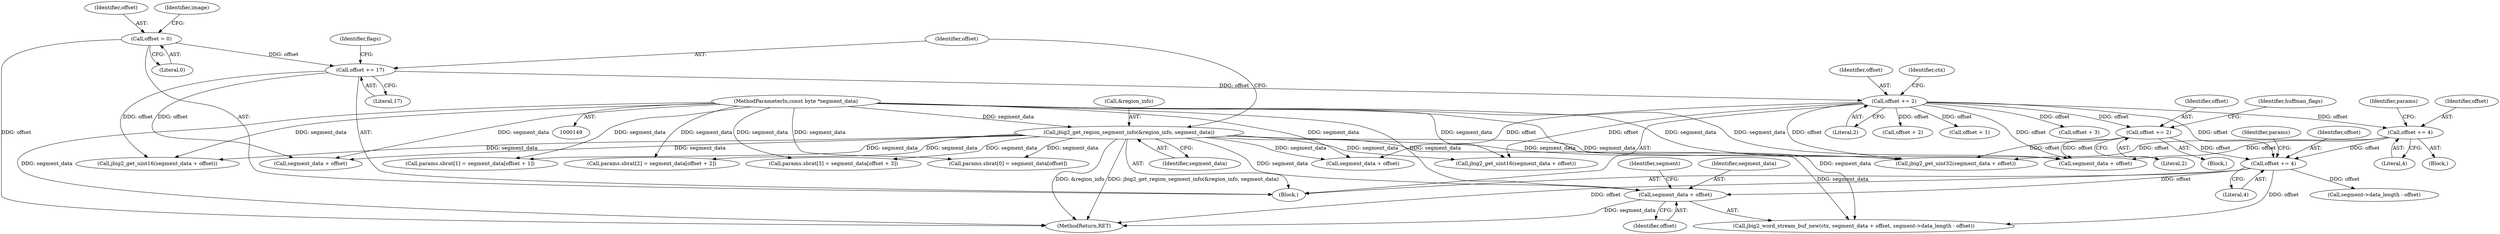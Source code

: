 digraph "0_ghostscript_e698d5c11d27212aa1098bc5b1673a3378563092_19@pointer" {
"1001328" [label="(Call,segment_data + offset)"];
"1000152" [label="(MethodParameterIn,const byte *segment_data)"];
"1000211" [label="(Call,jbig2_get_region_segment_info(&region_info, segment_data))"];
"1000441" [label="(Call,offset += 4)"];
"1000224" [label="(Call,offset += 2)"];
"1000215" [label="(Call,offset += 17)"];
"1000155" [label="(Call,offset = 0)"];
"1000430" [label="(Call,offset += 4)"];
"1000362" [label="(Call,offset += 2)"];
"1000224" [label="(Call,offset += 2)"];
"1001328" [label="(Call,segment_data + offset)"];
"1000388" [label="(Call,params.sbrat[0] = segment_data[offset])"];
"1000438" [label="(Call,segment_data + offset)"];
"1001333" [label="(Identifier,segment)"];
"1000226" [label="(Literal,2)"];
"1000359" [label="(Call,segment_data + offset)"];
"1000156" [label="(Identifier,offset)"];
"1000443" [label="(Literal,4)"];
"1000220" [label="(Call,jbig2_get_uint16(segment_data + offset))"];
"1000367" [label="(Identifier,huffman_flags)"];
"1000416" [label="(Call,offset + 2)"];
"1000435" [label="(Identifier,params)"];
"1000152" [label="(MethodParameterIn,const byte *segment_data)"];
"1000155" [label="(Call,offset = 0)"];
"1001326" [label="(Call,jbig2_word_stream_buf_new(ctx, segment_data + offset, segment->data_length - offset))"];
"1000212" [label="(Call,&region_info)"];
"1000162" [label="(Identifier,image)"];
"1000219" [label="(Identifier,flags)"];
"1000441" [label="(Call,offset += 4)"];
"1000211" [label="(Call,jbig2_get_region_segment_info(&region_info, segment_data))"];
"1000408" [label="(Call,params.sbrat[2] = segment_data[offset + 2])"];
"1001329" [label="(Identifier,segment_data)"];
"1000214" [label="(Identifier,segment_data)"];
"1000442" [label="(Identifier,offset)"];
"1000217" [label="(Literal,17)"];
"1000419" [label="(Call,params.sbrat[3] = segment_data[offset + 3])"];
"1000397" [label="(Call,params.sbrat[1] = segment_data[offset + 1])"];
"1000157" [label="(Literal,0)"];
"1000364" [label="(Literal,2)"];
"1000363" [label="(Identifier,offset)"];
"1000431" [label="(Identifier,offset)"];
"1000405" [label="(Call,offset + 1)"];
"1000432" [label="(Literal,4)"];
"1000358" [label="(Call,jbig2_get_uint16(segment_data + offset))"];
"1000387" [label="(Block,)"];
"1000221" [label="(Call,segment_data + offset)"];
"1000446" [label="(Identifier,params)"];
"1000215" [label="(Call,offset += 17)"];
"1000437" [label="(Call,jbig2_get_uint32(segment_data + offset))"];
"1000362" [label="(Call,offset += 2)"];
"1000228" [label="(Identifier,ctx)"];
"1000153" [label="(Block,)"];
"1000430" [label="(Call,offset += 4)"];
"1000225" [label="(Identifier,offset)"];
"1000355" [label="(Block,)"];
"1000216" [label="(Identifier,offset)"];
"1001330" [label="(Identifier,offset)"];
"1000427" [label="(Call,offset + 3)"];
"1001768" [label="(MethodReturn,RET)"];
"1001331" [label="(Call,segment->data_length - offset)"];
"1001328" -> "1001326"  [label="AST: "];
"1001328" -> "1001330"  [label="CFG: "];
"1001329" -> "1001328"  [label="AST: "];
"1001330" -> "1001328"  [label="AST: "];
"1001333" -> "1001328"  [label="CFG: "];
"1001328" -> "1001768"  [label="DDG: segment_data"];
"1000152" -> "1001328"  [label="DDG: segment_data"];
"1000211" -> "1001328"  [label="DDG: segment_data"];
"1000441" -> "1001328"  [label="DDG: offset"];
"1000152" -> "1000149"  [label="AST: "];
"1000152" -> "1001768"  [label="DDG: segment_data"];
"1000152" -> "1000211"  [label="DDG: segment_data"];
"1000152" -> "1000220"  [label="DDG: segment_data"];
"1000152" -> "1000221"  [label="DDG: segment_data"];
"1000152" -> "1000358"  [label="DDG: segment_data"];
"1000152" -> "1000359"  [label="DDG: segment_data"];
"1000152" -> "1000388"  [label="DDG: segment_data"];
"1000152" -> "1000397"  [label="DDG: segment_data"];
"1000152" -> "1000408"  [label="DDG: segment_data"];
"1000152" -> "1000419"  [label="DDG: segment_data"];
"1000152" -> "1000437"  [label="DDG: segment_data"];
"1000152" -> "1000438"  [label="DDG: segment_data"];
"1000152" -> "1001326"  [label="DDG: segment_data"];
"1000211" -> "1000153"  [label="AST: "];
"1000211" -> "1000214"  [label="CFG: "];
"1000212" -> "1000211"  [label="AST: "];
"1000214" -> "1000211"  [label="AST: "];
"1000216" -> "1000211"  [label="CFG: "];
"1000211" -> "1001768"  [label="DDG: &region_info"];
"1000211" -> "1001768"  [label="DDG: jbig2_get_region_segment_info(&region_info, segment_data)"];
"1000211" -> "1000220"  [label="DDG: segment_data"];
"1000211" -> "1000221"  [label="DDG: segment_data"];
"1000211" -> "1000358"  [label="DDG: segment_data"];
"1000211" -> "1000359"  [label="DDG: segment_data"];
"1000211" -> "1000388"  [label="DDG: segment_data"];
"1000211" -> "1000397"  [label="DDG: segment_data"];
"1000211" -> "1000408"  [label="DDG: segment_data"];
"1000211" -> "1000419"  [label="DDG: segment_data"];
"1000211" -> "1000437"  [label="DDG: segment_data"];
"1000211" -> "1000438"  [label="DDG: segment_data"];
"1000211" -> "1001326"  [label="DDG: segment_data"];
"1000441" -> "1000153"  [label="AST: "];
"1000441" -> "1000443"  [label="CFG: "];
"1000442" -> "1000441"  [label="AST: "];
"1000443" -> "1000441"  [label="AST: "];
"1000446" -> "1000441"  [label="CFG: "];
"1000441" -> "1001768"  [label="DDG: offset"];
"1000224" -> "1000441"  [label="DDG: offset"];
"1000430" -> "1000441"  [label="DDG: offset"];
"1000362" -> "1000441"  [label="DDG: offset"];
"1000441" -> "1001326"  [label="DDG: offset"];
"1000441" -> "1001331"  [label="DDG: offset"];
"1000224" -> "1000153"  [label="AST: "];
"1000224" -> "1000226"  [label="CFG: "];
"1000225" -> "1000224"  [label="AST: "];
"1000226" -> "1000224"  [label="AST: "];
"1000228" -> "1000224"  [label="CFG: "];
"1000215" -> "1000224"  [label="DDG: offset"];
"1000224" -> "1000358"  [label="DDG: offset"];
"1000224" -> "1000359"  [label="DDG: offset"];
"1000224" -> "1000362"  [label="DDG: offset"];
"1000224" -> "1000405"  [label="DDG: offset"];
"1000224" -> "1000416"  [label="DDG: offset"];
"1000224" -> "1000427"  [label="DDG: offset"];
"1000224" -> "1000430"  [label="DDG: offset"];
"1000224" -> "1000437"  [label="DDG: offset"];
"1000224" -> "1000438"  [label="DDG: offset"];
"1000215" -> "1000153"  [label="AST: "];
"1000215" -> "1000217"  [label="CFG: "];
"1000216" -> "1000215"  [label="AST: "];
"1000217" -> "1000215"  [label="AST: "];
"1000219" -> "1000215"  [label="CFG: "];
"1000155" -> "1000215"  [label="DDG: offset"];
"1000215" -> "1000220"  [label="DDG: offset"];
"1000215" -> "1000221"  [label="DDG: offset"];
"1000155" -> "1000153"  [label="AST: "];
"1000155" -> "1000157"  [label="CFG: "];
"1000156" -> "1000155"  [label="AST: "];
"1000157" -> "1000155"  [label="AST: "];
"1000162" -> "1000155"  [label="CFG: "];
"1000155" -> "1001768"  [label="DDG: offset"];
"1000430" -> "1000387"  [label="AST: "];
"1000430" -> "1000432"  [label="CFG: "];
"1000431" -> "1000430"  [label="AST: "];
"1000432" -> "1000430"  [label="AST: "];
"1000435" -> "1000430"  [label="CFG: "];
"1000430" -> "1000437"  [label="DDG: offset"];
"1000430" -> "1000438"  [label="DDG: offset"];
"1000362" -> "1000355"  [label="AST: "];
"1000362" -> "1000364"  [label="CFG: "];
"1000363" -> "1000362"  [label="AST: "];
"1000364" -> "1000362"  [label="AST: "];
"1000367" -> "1000362"  [label="CFG: "];
"1000362" -> "1000437"  [label="DDG: offset"];
"1000362" -> "1000438"  [label="DDG: offset"];
}
